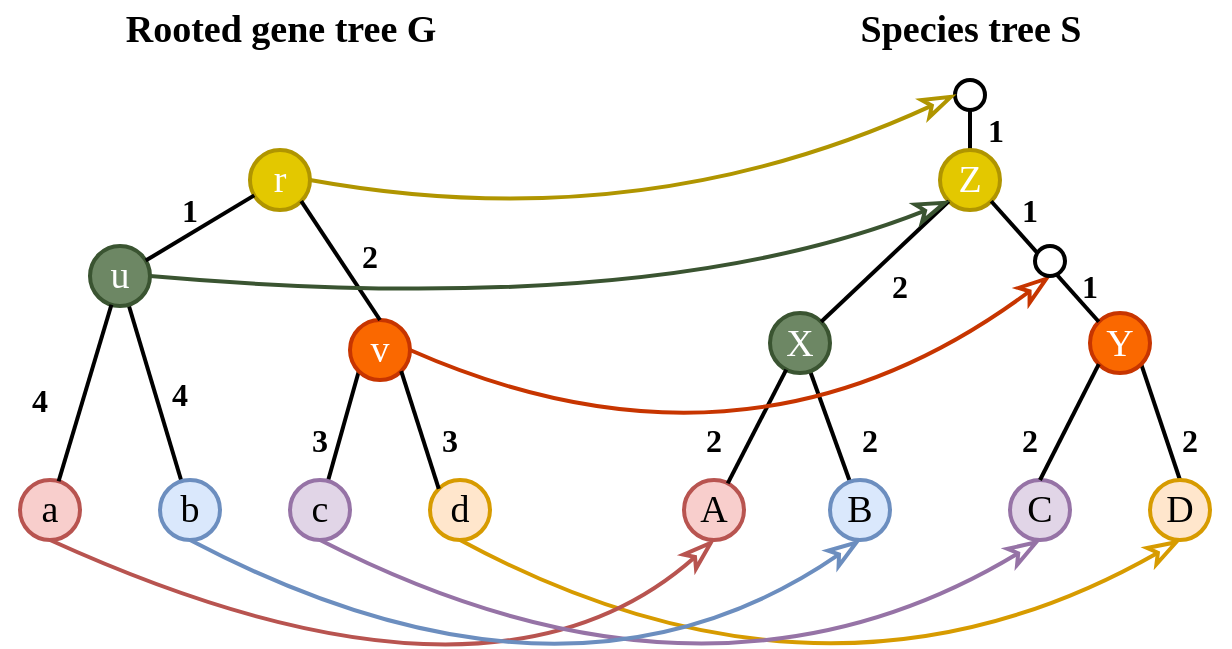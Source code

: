 <mxfile version="14.2.5" type="device"><diagram id="uxs5uGKM2SwPQpyDR3mF" name="Page-1"><mxGraphModel dx="868" dy="393" grid="1" gridSize="10" guides="1" tooltips="1" connect="1" arrows="1" fold="1" page="1" pageScale="1" pageWidth="827" pageHeight="1169" math="0" shadow="0"><root><mxCell id="0"/><mxCell id="1" parent="0"/><mxCell id="JA0bPEDkJzAflLUAI6f0-6" value="" style="endArrow=none;html=1;strokeWidth=2;fontSize=19;fontFamily=Times New Roman;exitX=0.5;exitY=0;exitDx=0;exitDy=0;entryX=1;entryY=1;entryDx=0;entryDy=0;" edge="1" parent="1" source="JA0bPEDkJzAflLUAI6f0-1" target="LRIMlyZMbr6N9pQrg8V6-140"><mxGeometry width="50" height="50" relative="1" as="geometry"><mxPoint x="1015" y="495" as="sourcePoint"/><mxPoint x="1030" y="420" as="targetPoint"/></mxGeometry></mxCell><mxCell id="LRIMlyZMbr6N9pQrg8V6-136" value="" style="endArrow=none;html=1;strokeWidth=2;fontSize=19;fontFamily=Times New Roman;" parent="1" source="LRIMlyZMbr6N9pQrg8V6-138" target="LRIMlyZMbr6N9pQrg8V6-139" edge="1"><mxGeometry width="50" height="50" relative="1" as="geometry"><mxPoint x="639.292" y="513.416" as="sourcePoint"/><mxPoint x="816" y="480" as="targetPoint"/></mxGeometry></mxCell><mxCell id="LRIMlyZMbr6N9pQrg8V6-137" value="&lt;font style=&quot;font-size: 19px;&quot;&gt;A&lt;/font&gt;" style="ellipse;whiteSpace=wrap;html=1;aspect=fixed;strokeWidth=2;strokeColor=#b85450;fontSize=19;fontFamily=Times New Roman;labelBackgroundColor=none;fillColor=#f8cecc;" parent="1" vertex="1"><mxGeometry x="767" y="480" width="30" height="30" as="geometry"/></mxCell><mxCell id="LRIMlyZMbr6N9pQrg8V6-138" value="&lt;font style=&quot;font-size: 19px;&quot;&gt;B&lt;/font&gt;" style="ellipse;whiteSpace=wrap;html=1;aspect=fixed;strokeWidth=2;fontSize=19;fontFamily=Times New Roman;fillColor=#dae8fc;strokeColor=#6c8ebf;" parent="1" vertex="1"><mxGeometry x="840" y="480" width="30" height="30" as="geometry"/></mxCell><mxCell id="LRIMlyZMbr6N9pQrg8V6-139" value="&lt;font style=&quot;font-size: 19px;&quot;&gt;X&lt;/font&gt;" style="ellipse;whiteSpace=wrap;html=1;aspect=fixed;strokeWidth=2;fontSize=19;fontFamily=Times New Roman;fillColor=#6d8764;strokeColor=#3A5431;fontColor=#ffffff;" parent="1" vertex="1"><mxGeometry x="810" y="396.5" width="30" height="30" as="geometry"/></mxCell><mxCell id="LRIMlyZMbr6N9pQrg8V6-140" value="&lt;font style=&quot;font-size: 19px;&quot;&gt;Y&lt;/font&gt;" style="ellipse;whiteSpace=wrap;html=1;aspect=fixed;strokeWidth=2;fontSize=19;fontFamily=Times New Roman;fillColor=#fa6800;strokeColor=#C73500;fontColor=#ffffff;" parent="1" vertex="1"><mxGeometry x="970" y="396.5" width="30" height="30" as="geometry"/></mxCell><mxCell id="LRIMlyZMbr6N9pQrg8V6-141" value="" style="endArrow=none;html=1;strokeWidth=2;fontSize=19;fontFamily=Times New Roman;" parent="1" source="LRIMlyZMbr6N9pQrg8V6-139" target="LRIMlyZMbr6N9pQrg8V6-137" edge="1"><mxGeometry width="50" height="50" relative="1" as="geometry"><mxPoint x="629.292" y="503.416" as="sourcePoint"/><mxPoint x="602.708" y="556.584" as="targetPoint"/></mxGeometry></mxCell><mxCell id="LRIMlyZMbr6N9pQrg8V6-143" value="&lt;b style=&quot;font-size: 19px;&quot;&gt;Species tree S&lt;/b&gt;" style="text;html=1;align=center;verticalAlign=middle;resizable=0;points=[];autosize=1;fontSize=19;fontFamily=Times New Roman;" parent="1" vertex="1"><mxGeometry x="845" y="240" width="130" height="30" as="geometry"/></mxCell><mxCell id="LRIMlyZMbr6N9pQrg8V6-148" value="&lt;b style=&quot;font-size: 19px&quot;&gt;Rooted gene tree G&lt;/b&gt;" style="text;html=1;align=center;verticalAlign=middle;resizable=0;points=[];autosize=1;fontSize=19;fontFamily=Times New Roman;" parent="1" vertex="1"><mxGeometry x="480" y="240" width="170" height="30" as="geometry"/></mxCell><mxCell id="LRIMlyZMbr6N9pQrg8V6-159" value="&lt;font style=&quot;font-size: 19px;&quot;&gt;C&lt;/font&gt;" style="ellipse;whiteSpace=wrap;html=1;aspect=fixed;strokeWidth=2;fontSize=19;fontFamily=Times New Roman;fillColor=#e1d5e7;strokeColor=#9673a6;" parent="1" vertex="1"><mxGeometry x="930" y="480" width="30" height="30" as="geometry"/></mxCell><mxCell id="LRIMlyZMbr6N9pQrg8V6-160" value="" style="endArrow=none;html=1;strokeWidth=2;fontSize=19;fontFamily=Times New Roman;entryX=0;entryY=1;entryDx=0;entryDy=0;" parent="1" source="LRIMlyZMbr6N9pQrg8V6-172" target="JA0bPEDkJzAflLUAI6f0-16" edge="1"><mxGeometry width="50" height="50" relative="1" as="geometry"><mxPoint x="585" y="530" as="sourcePoint"/><mxPoint x="271.708" y="546.584" as="targetPoint"/></mxGeometry></mxCell><mxCell id="LRIMlyZMbr6N9pQrg8V6-161" value="" style="endArrow=none;html=1;strokeWidth=2;fontSize=19;fontFamily=Times New Roman;" parent="1" source="LRIMlyZMbr6N9pQrg8V6-163" target="LRIMlyZMbr6N9pQrg8V6-164" edge="1"><mxGeometry width="50" height="50" relative="1" as="geometry"><mxPoint x="288.292" y="483.416" as="sourcePoint"/><mxPoint x="465" y="450" as="targetPoint"/></mxGeometry></mxCell><mxCell id="LRIMlyZMbr6N9pQrg8V6-162" value="&lt;font style=&quot;font-size: 19px&quot;&gt;a&lt;/font&gt;" style="ellipse;whiteSpace=wrap;html=1;aspect=fixed;strokeWidth=2;strokeColor=#b85450;fontSize=19;fontFamily=Times New Roman;labelBackgroundColor=none;fillColor=#f8cecc;" parent="1" vertex="1"><mxGeometry x="435" y="480" width="30" height="30" as="geometry"/></mxCell><mxCell id="LRIMlyZMbr6N9pQrg8V6-163" value="&lt;font style=&quot;font-size: 19px&quot;&gt;b&lt;/font&gt;" style="ellipse;whiteSpace=wrap;html=1;aspect=fixed;strokeWidth=2;fontSize=19;fontFamily=Times New Roman;fillColor=#dae8fc;strokeColor=#6c8ebf;" parent="1" vertex="1"><mxGeometry x="505" y="480" width="30" height="30" as="geometry"/></mxCell><mxCell id="LRIMlyZMbr6N9pQrg8V6-164" value="&lt;font style=&quot;font-size: 19px&quot;&gt;u&lt;/font&gt;" style="ellipse;whiteSpace=wrap;html=1;aspect=fixed;strokeWidth=2;fontSize=19;fontFamily=Times New Roman;fillColor=#6d8764;strokeColor=#3A5431;fontColor=#ffffff;" parent="1" vertex="1"><mxGeometry x="470" y="363" width="30" height="30" as="geometry"/></mxCell><mxCell id="LRIMlyZMbr6N9pQrg8V6-165" value="&lt;font style=&quot;font-size: 19px&quot;&gt;r&lt;/font&gt;" style="ellipse;whiteSpace=wrap;html=1;aspect=fixed;strokeWidth=2;fontSize=19;fontFamily=Times New Roman;fillColor=#e3c800;strokeColor=#B09500;fontColor=#ffffff;" parent="1" vertex="1"><mxGeometry x="550" y="315" width="30" height="30" as="geometry"/></mxCell><mxCell id="LRIMlyZMbr6N9pQrg8V6-166" value="" style="endArrow=none;html=1;strokeWidth=2;fontSize=19;fontFamily=Times New Roman;" parent="1" source="LRIMlyZMbr6N9pQrg8V6-164" target="LRIMlyZMbr6N9pQrg8V6-162" edge="1"><mxGeometry width="50" height="50" relative="1" as="geometry"><mxPoint x="278.292" y="473.416" as="sourcePoint"/><mxPoint x="251.708" y="526.584" as="targetPoint"/></mxGeometry></mxCell><mxCell id="LRIMlyZMbr6N9pQrg8V6-167" value="" style="endArrow=none;html=1;strokeWidth=2;fontSize=19;fontFamily=Times New Roman;" parent="1" source="LRIMlyZMbr6N9pQrg8V6-165" target="LRIMlyZMbr6N9pQrg8V6-164" edge="1"><mxGeometry width="50" height="50" relative="1" as="geometry"><mxPoint x="308.292" y="503.416" as="sourcePoint"/><mxPoint x="281.708" y="556.584" as="targetPoint"/></mxGeometry></mxCell><mxCell id="LRIMlyZMbr6N9pQrg8V6-172" value="&lt;font style=&quot;font-size: 19px&quot;&gt;c&lt;/font&gt;" style="ellipse;whiteSpace=wrap;html=1;aspect=fixed;strokeWidth=2;fontSize=19;fontFamily=Times New Roman;fillColor=#e1d5e7;strokeColor=#9673a6;" parent="1" vertex="1"><mxGeometry x="570" y="480" width="30" height="30" as="geometry"/></mxCell><mxCell id="LRIMlyZMbr6N9pQrg8V6-173" value="" style="endArrow=none;html=1;strokeWidth=2;fontSize=15;fontColor=#000000;exitX=0.5;exitY=0;exitDx=0;exitDy=0;" parent="1" source="LRIMlyZMbr6N9pQrg8V6-179" edge="1" target="JA0bPEDkJzAflLUAI6f0-3"><mxGeometry width="50" height="50" relative="1" as="geometry"><mxPoint x="705" y="400" as="sourcePoint"/><mxPoint x="866" y="330" as="targetPoint"/></mxGeometry></mxCell><mxCell id="LRIMlyZMbr6N9pQrg8V6-179" value="" style="ellipse;whiteSpace=wrap;html=1;aspect=fixed;strokeWidth=2;fontSize=19;fontFamily=Times New Roman;" parent="1" vertex="1"><mxGeometry x="902.5" y="280" width="15" height="15" as="geometry"/></mxCell><mxCell id="LRIMlyZMbr6N9pQrg8V6-184" value="" style="endArrow=classicThin;html=1;strokeColor=#B09500;strokeWidth=2;fontSize=15;fontColor=#000000;exitX=1;exitY=0.5;exitDx=0;exitDy=0;entryX=0;entryY=0.5;entryDx=0;entryDy=0;fillColor=#e3c800;endFill=0;curved=1;endSize=12;" parent="1" source="LRIMlyZMbr6N9pQrg8V6-165" target="LRIMlyZMbr6N9pQrg8V6-179" edge="1"><mxGeometry width="50" height="50" relative="1" as="geometry"><mxPoint x="795" y="300" as="sourcePoint"/><mxPoint x="845" y="250" as="targetPoint"/><Array as="points"><mxPoint x="745" y="360"/></Array></mxGeometry></mxCell><mxCell id="LRIMlyZMbr6N9pQrg8V6-185" value="" style="endArrow=classicThin;html=1;fontSize=15;fontColor=#000000;endFill=0;exitX=0.5;exitY=1;exitDx=0;exitDy=0;endSize=12;strokeWidth=2;fillColor=#ffe6cc;strokeColor=#d79b00;curved=1;entryX=0.5;entryY=1;entryDx=0;entryDy=0;" parent="1" source="JA0bPEDkJzAflLUAI6f0-10" target="JA0bPEDkJzAflLUAI6f0-1" edge="1"><mxGeometry width="50" height="50" relative="1" as="geometry"><mxPoint x="605" y="135" as="sourcePoint"/><mxPoint x="810" y="400" as="targetPoint"/><Array as="points"><mxPoint x="840" y="610"/></Array></mxGeometry></mxCell><mxCell id="7pcF8f26fYmifXVNrIt_-2" value="" style="endArrow=classicThin;endFill=0;endSize=12;html=1;strokeWidth=2;sourcePerimeterSpacing=0;fontSize=19;fontFamily=Times New Roman;entryX=0.5;entryY=1;entryDx=0;entryDy=0;fillColor=#f8cecc;strokeColor=#b85450;curved=1;exitX=0.5;exitY=1;exitDx=0;exitDy=0;" parent="1" target="LRIMlyZMbr6N9pQrg8V6-137" edge="1" source="LRIMlyZMbr6N9pQrg8V6-162"><mxGeometry width="160" relative="1" as="geometry"><mxPoint x="540" y="510" as="sourcePoint"/><mxPoint x="790" y="510" as="targetPoint"/><Array as="points"><mxPoint x="670" y="610"/></Array></mxGeometry></mxCell><mxCell id="7pcF8f26fYmifXVNrIt_-3" value="" style="endArrow=classicThin;endFill=0;endSize=12;html=1;strokeWidth=2;sourcePerimeterSpacing=0;fontSize=19;fontFamily=Times New Roman;fillColor=#e1d5e7;strokeColor=#9673a6;curved=1;exitX=0.5;exitY=1;exitDx=0;exitDy=0;entryX=0.5;entryY=1;entryDx=0;entryDy=0;" parent="1" target="LRIMlyZMbr6N9pQrg8V6-159" edge="1" source="LRIMlyZMbr6N9pQrg8V6-172"><mxGeometry width="160" relative="1" as="geometry"><mxPoint x="610" y="510" as="sourcePoint"/><mxPoint x="920" y="500" as="targetPoint"/><Array as="points"><mxPoint x="780" y="610"/></Array></mxGeometry></mxCell><mxCell id="7pcF8f26fYmifXVNrIt_-4" value="" style="endArrow=classicThin;endFill=0;endSize=12;html=1;strokeWidth=2;sourcePerimeterSpacing=0;entryX=0.5;entryY=1;entryDx=0;entryDy=0;fontSize=19;fontFamily=Times New Roman;exitX=0.5;exitY=1;exitDx=0;exitDy=0;fillColor=#dae8fc;strokeColor=#6c8ebf;curved=1;" parent="1" source="LRIMlyZMbr6N9pQrg8V6-163" target="LRIMlyZMbr6N9pQrg8V6-138" edge="1"><mxGeometry width="160" relative="1" as="geometry"><mxPoint x="670" y="510" as="sourcePoint"/><mxPoint x="920" y="510" as="targetPoint"/><Array as="points"><mxPoint x="710" y="610"/></Array></mxGeometry></mxCell><mxCell id="JA0bPEDkJzAflLUAI6f0-1" value="&lt;font style=&quot;font-size: 19px&quot;&gt;D&lt;/font&gt;" style="ellipse;whiteSpace=wrap;html=1;aspect=fixed;strokeWidth=2;fontSize=19;fontFamily=Times New Roman;fillColor=#ffe6cc;strokeColor=#d79b00;" vertex="1" parent="1"><mxGeometry x="1000" y="480" width="30" height="30" as="geometry"/></mxCell><mxCell id="JA0bPEDkJzAflLUAI6f0-3" value="&lt;font style=&quot;font-size: 19px&quot;&gt;Z&lt;/font&gt;" style="ellipse;whiteSpace=wrap;html=1;aspect=fixed;strokeWidth=2;fontSize=19;fontFamily=Times New Roman;fillColor=#e3c800;strokeColor=#B09500;fontColor=#ffffff;" vertex="1" parent="1"><mxGeometry x="895" y="315" width="30" height="30" as="geometry"/></mxCell><mxCell id="JA0bPEDkJzAflLUAI6f0-5" value="" style="endArrow=none;html=1;strokeWidth=2;fontSize=19;fontFamily=Times New Roman;entryX=0;entryY=1;entryDx=0;entryDy=0;exitX=0.5;exitY=0;exitDx=0;exitDy=0;" edge="1" parent="1" source="LRIMlyZMbr6N9pQrg8V6-159" target="LRIMlyZMbr6N9pQrg8V6-140"><mxGeometry width="50" height="50" relative="1" as="geometry"><mxPoint x="960" y="460" as="sourcePoint"/><mxPoint x="798.9" y="491.681" as="targetPoint"/></mxGeometry></mxCell><mxCell id="JA0bPEDkJzAflLUAI6f0-9" value="" style="endArrow=none;html=1;strokeWidth=2;fontSize=19;fontFamily=Times New Roman;entryX=1;entryY=1;entryDx=0;entryDy=0;exitX=0;exitY=0;exitDx=0;exitDy=0;" edge="1" parent="1" source="LRIMlyZMbr6N9pQrg8V6-140" target="JA0bPEDkJzAflLUAI6f0-3"><mxGeometry width="50" height="50" relative="1" as="geometry"><mxPoint x="845.897" y="411.192" as="sourcePoint"/><mxPoint x="909.393" y="350.607" as="targetPoint"/></mxGeometry></mxCell><mxCell id="JA0bPEDkJzAflLUAI6f0-10" value="&lt;font style=&quot;font-size: 19px&quot;&gt;d&lt;/font&gt;" style="ellipse;whiteSpace=wrap;html=1;aspect=fixed;strokeWidth=2;fontSize=19;fontFamily=Times New Roman;fillColor=#ffe6cc;strokeColor=#d79b00;" vertex="1" parent="1"><mxGeometry x="640" y="480" width="30" height="30" as="geometry"/></mxCell><mxCell id="JA0bPEDkJzAflLUAI6f0-16" value="&lt;font style=&quot;font-size: 19px&quot;&gt;v&lt;/font&gt;" style="ellipse;whiteSpace=wrap;html=1;aspect=fixed;strokeWidth=2;fontSize=19;fontFamily=Times New Roman;fillColor=#fa6800;strokeColor=#C73500;fontColor=#ffffff;" vertex="1" parent="1"><mxGeometry x="600" y="400" width="30" height="30" as="geometry"/></mxCell><mxCell id="JA0bPEDkJzAflLUAI6f0-17" value="" style="endArrow=none;html=1;strokeWidth=2;fontSize=19;fontFamily=Times New Roman;entryX=1;entryY=1;entryDx=0;entryDy=0;exitX=0;exitY=0;exitDx=0;exitDy=0;" edge="1" parent="1" source="JA0bPEDkJzAflLUAI6f0-10" target="JA0bPEDkJzAflLUAI6f0-16"><mxGeometry width="50" height="50" relative="1" as="geometry"><mxPoint x="598.982" y="490.538" as="sourcePoint"/><mxPoint x="614.393" y="435.607" as="targetPoint"/></mxGeometry></mxCell><mxCell id="JA0bPEDkJzAflLUAI6f0-18" value="" style="endArrow=none;html=1;strokeWidth=2;fontSize=19;fontFamily=Times New Roman;entryX=0.5;entryY=0;entryDx=0;entryDy=0;exitX=1;exitY=1;exitDx=0;exitDy=0;" edge="1" parent="1" source="LRIMlyZMbr6N9pQrg8V6-165" target="JA0bPEDkJzAflLUAI6f0-16"><mxGeometry width="50" height="50" relative="1" as="geometry"><mxPoint x="608.982" y="500.538" as="sourcePoint"/><mxPoint x="624.393" y="445.607" as="targetPoint"/></mxGeometry></mxCell><mxCell id="JA0bPEDkJzAflLUAI6f0-19" value="" style="endArrow=classicThin;html=1;strokeWidth=2;fontSize=15;fontColor=#000000;exitX=1;exitY=0.5;exitDx=0;exitDy=0;entryX=0.5;entryY=1;entryDx=0;entryDy=0;endFill=0;curved=1;endSize=12;fillColor=#fa6800;strokeColor=#C73500;" edge="1" parent="1" source="JA0bPEDkJzAflLUAI6f0-16" target="JA0bPEDkJzAflLUAI6f0-40"><mxGeometry width="50" height="50" relative="1" as="geometry"><mxPoint x="510" y="388" as="sourcePoint"/><mxPoint x="867.197" y="382.803" as="targetPoint"/><Array as="points"><mxPoint x="800" y="490"/></Array></mxGeometry></mxCell><mxCell id="JA0bPEDkJzAflLUAI6f0-21" value="&lt;font face=&quot;Times New Roman&quot;&gt;&lt;span style=&quot;font-size: 16px&quot;&gt;&lt;b&gt;2&lt;/b&gt;&lt;/span&gt;&lt;/font&gt;" style="text;html=1;strokeColor=none;fillColor=none;align=center;verticalAlign=middle;whiteSpace=wrap;rounded=0;" vertex="1" parent="1"><mxGeometry x="762" y="450" width="40" height="20" as="geometry"/></mxCell><mxCell id="JA0bPEDkJzAflLUAI6f0-22" value="&lt;font face=&quot;Times New Roman&quot; size=&quot;1&quot;&gt;&lt;b style=&quot;font-size: 16px&quot;&gt;2&lt;/b&gt;&lt;/font&gt;" style="text;html=1;strokeColor=none;fillColor=none;align=center;verticalAlign=middle;whiteSpace=wrap;rounded=0;" vertex="1" parent="1"><mxGeometry x="840" y="450" width="40" height="20" as="geometry"/></mxCell><mxCell id="JA0bPEDkJzAflLUAI6f0-23" value="&lt;font face=&quot;Times New Roman&quot; size=&quot;1&quot;&gt;&lt;b style=&quot;font-size: 16px&quot;&gt;2&lt;/b&gt;&lt;/font&gt;" style="text;html=1;strokeColor=none;fillColor=none;align=center;verticalAlign=middle;whiteSpace=wrap;rounded=0;" vertex="1" parent="1"><mxGeometry x="920" y="450" width="40" height="20" as="geometry"/></mxCell><mxCell id="JA0bPEDkJzAflLUAI6f0-24" value="&lt;font face=&quot;Times New Roman&quot; size=&quot;1&quot;&gt;&lt;b style=&quot;font-size: 16px&quot;&gt;2&lt;/b&gt;&lt;/font&gt;" style="text;html=1;strokeColor=none;fillColor=none;align=center;verticalAlign=middle;whiteSpace=wrap;rounded=0;" vertex="1" parent="1"><mxGeometry x="1000" y="450" width="40" height="20" as="geometry"/></mxCell><mxCell id="JA0bPEDkJzAflLUAI6f0-25" value="&lt;font face=&quot;Times New Roman&quot; size=&quot;1&quot;&gt;&lt;b style=&quot;font-size: 16px&quot;&gt;1&lt;/b&gt;&lt;/font&gt;" style="text;html=1;strokeColor=none;fillColor=none;align=center;verticalAlign=middle;whiteSpace=wrap;rounded=0;" vertex="1" parent="1"><mxGeometry x="950" y="373" width="40" height="20" as="geometry"/></mxCell><mxCell id="JA0bPEDkJzAflLUAI6f0-28" value="&lt;font face=&quot;Times New Roman&quot; size=&quot;1&quot;&gt;&lt;b style=&quot;font-size: 16px&quot;&gt;1&lt;/b&gt;&lt;/font&gt;" style="text;html=1;strokeColor=none;fillColor=none;align=center;verticalAlign=middle;whiteSpace=wrap;rounded=0;" vertex="1" parent="1"><mxGeometry x="902.5" y="295" width="40" height="20" as="geometry"/></mxCell><mxCell id="JA0bPEDkJzAflLUAI6f0-29" value="&lt;font face=&quot;Times New Roman&quot; size=&quot;1&quot;&gt;&lt;b style=&quot;font-size: 16px&quot;&gt;3&lt;/b&gt;&lt;/font&gt;" style="text;html=1;strokeColor=none;fillColor=none;align=center;verticalAlign=middle;whiteSpace=wrap;rounded=0;" vertex="1" parent="1"><mxGeometry x="565" y="450" width="40" height="20" as="geometry"/></mxCell><mxCell id="JA0bPEDkJzAflLUAI6f0-30" value="&lt;font face=&quot;Times New Roman&quot; size=&quot;1&quot;&gt;&lt;b style=&quot;font-size: 16px&quot;&gt;3&lt;/b&gt;&lt;/font&gt;" style="text;html=1;strokeColor=none;fillColor=none;align=center;verticalAlign=middle;whiteSpace=wrap;rounded=0;" vertex="1" parent="1"><mxGeometry x="630" y="450" width="40" height="20" as="geometry"/></mxCell><mxCell id="JA0bPEDkJzAflLUAI6f0-31" value="&lt;font face=&quot;Times New Roman&quot;&gt;&lt;span style=&quot;font-size: 16px&quot;&gt;&lt;b&gt;2&lt;/b&gt;&lt;/span&gt;&lt;/font&gt;" style="text;html=1;strokeColor=none;fillColor=none;align=center;verticalAlign=middle;whiteSpace=wrap;rounded=0;" vertex="1" parent="1"><mxGeometry x="590" y="357.5" width="40" height="20" as="geometry"/></mxCell><mxCell id="JA0bPEDkJzAflLUAI6f0-32" value="&lt;font face=&quot;Times New Roman&quot; size=&quot;1&quot;&gt;&lt;b style=&quot;font-size: 16px&quot;&gt;1&lt;/b&gt;&lt;/font&gt;" style="text;html=1;strokeColor=none;fillColor=none;align=center;verticalAlign=middle;whiteSpace=wrap;rounded=0;" vertex="1" parent="1"><mxGeometry x="500" y="335" width="40" height="20" as="geometry"/></mxCell><mxCell id="JA0bPEDkJzAflLUAI6f0-33" value="&lt;font face=&quot;Times New Roman&quot; size=&quot;1&quot;&gt;&lt;b style=&quot;font-size: 16px&quot;&gt;4&lt;/b&gt;&lt;/font&gt;" style="text;html=1;strokeColor=none;fillColor=none;align=center;verticalAlign=middle;whiteSpace=wrap;rounded=0;" vertex="1" parent="1"><mxGeometry x="425" y="430" width="40" height="20" as="geometry"/></mxCell><mxCell id="JA0bPEDkJzAflLUAI6f0-34" value="&lt;font face=&quot;Times New Roman&quot; size=&quot;1&quot;&gt;&lt;b style=&quot;font-size: 16px&quot;&gt;4&lt;/b&gt;&lt;/font&gt;" style="text;html=1;strokeColor=none;fillColor=none;align=center;verticalAlign=middle;whiteSpace=wrap;rounded=0;" vertex="1" parent="1"><mxGeometry x="495" y="426.5" width="40" height="20" as="geometry"/></mxCell><mxCell id="JA0bPEDkJzAflLUAI6f0-35" value="" style="endArrow=none;html=1;strokeWidth=2;fontSize=19;fontFamily=Times New Roman;entryX=1;entryY=0;entryDx=0;entryDy=0;exitX=0;exitY=1;exitDx=0;exitDy=0;" edge="1" parent="1" source="JA0bPEDkJzAflLUAI6f0-3" target="LRIMlyZMbr6N9pQrg8V6-139"><mxGeometry width="50" height="50" relative="1" as="geometry"><mxPoint x="984.393" y="410.893" as="sourcePoint"/><mxPoint x="930.607" y="350.607" as="targetPoint"/></mxGeometry></mxCell><mxCell id="JA0bPEDkJzAflLUAI6f0-36" value="" style="endArrow=classicThin;html=1;strokeWidth=2;fontSize=15;fontColor=#000000;exitX=1;exitY=0.5;exitDx=0;exitDy=0;entryX=0;entryY=1;entryDx=0;entryDy=0;endFill=0;curved=1;endSize=12;fillColor=#6d8764;strokeColor=#3A5431;" edge="1" parent="1" source="LRIMlyZMbr6N9pQrg8V6-164" target="JA0bPEDkJzAflLUAI6f0-3"><mxGeometry width="50" height="50" relative="1" as="geometry"><mxPoint x="640" y="425" as="sourcePoint"/><mxPoint x="980" y="421.5" as="targetPoint"/><Array as="points"><mxPoint x="750" y="400"/></Array></mxGeometry></mxCell><mxCell id="JA0bPEDkJzAflLUAI6f0-37" value="&lt;font face=&quot;Times New Roman&quot; size=&quot;1&quot;&gt;&lt;b style=&quot;font-size: 16px&quot;&gt;2&lt;/b&gt;&lt;/font&gt;" style="text;html=1;strokeColor=none;fillColor=none;align=center;verticalAlign=middle;whiteSpace=wrap;rounded=0;" vertex="1" parent="1"><mxGeometry x="855" y="373" width="40" height="20" as="geometry"/></mxCell><mxCell id="JA0bPEDkJzAflLUAI6f0-40" value="" style="ellipse;whiteSpace=wrap;html=1;aspect=fixed;strokeWidth=2;" vertex="1" parent="1"><mxGeometry x="942.5" y="363" width="15" height="15" as="geometry"/></mxCell><mxCell id="JA0bPEDkJzAflLUAI6f0-41" value="&lt;font face=&quot;Times New Roman&quot; size=&quot;1&quot;&gt;&lt;b style=&quot;font-size: 16px&quot;&gt;1&lt;/b&gt;&lt;/font&gt;" style="text;html=1;strokeColor=none;fillColor=none;align=center;verticalAlign=middle;whiteSpace=wrap;rounded=0;" vertex="1" parent="1"><mxGeometry x="920" y="335" width="40" height="20" as="geometry"/></mxCell></root></mxGraphModel></diagram></mxfile>